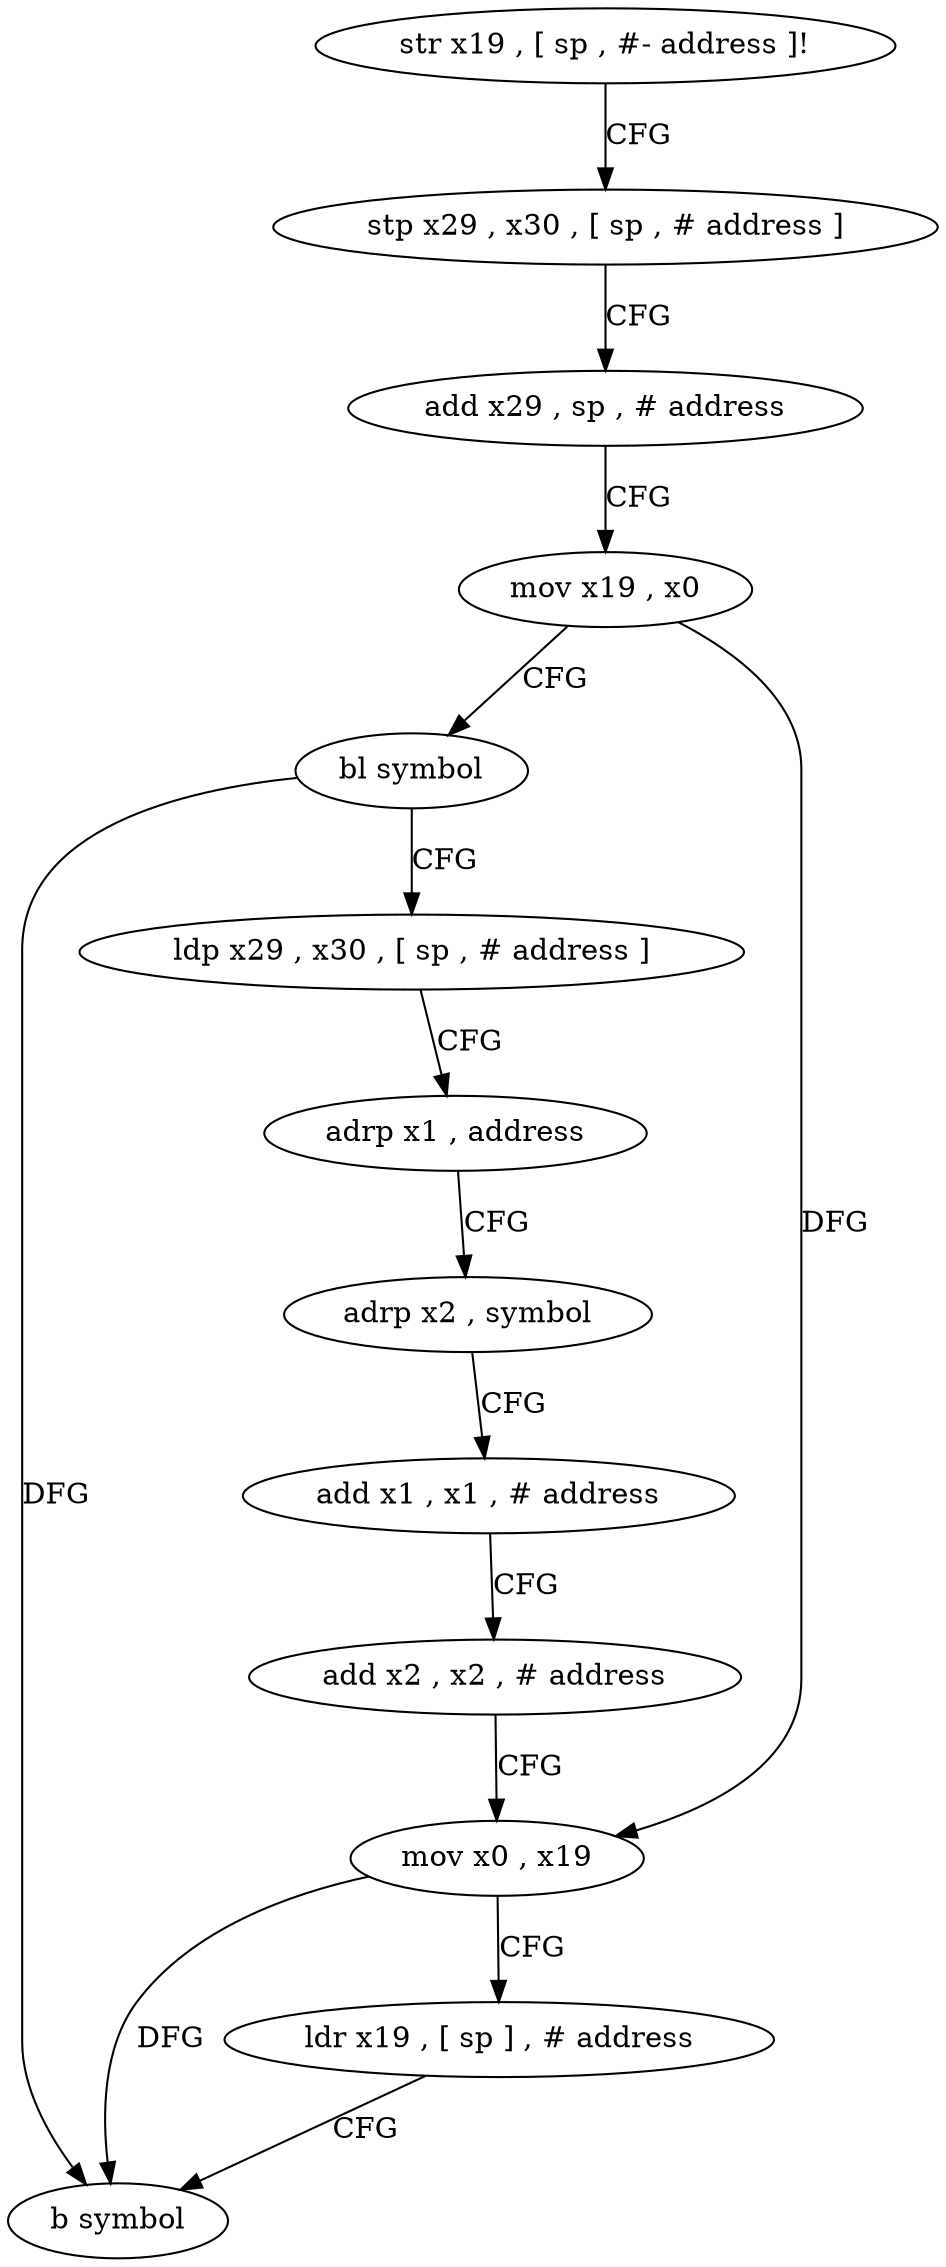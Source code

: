 digraph "func" {
"4240600" [label = "str x19 , [ sp , #- address ]!" ]
"4240604" [label = "stp x29 , x30 , [ sp , # address ]" ]
"4240608" [label = "add x29 , sp , # address" ]
"4240612" [label = "mov x19 , x0" ]
"4240616" [label = "bl symbol" ]
"4240620" [label = "ldp x29 , x30 , [ sp , # address ]" ]
"4240624" [label = "adrp x1 , address" ]
"4240628" [label = "adrp x2 , symbol" ]
"4240632" [label = "add x1 , x1 , # address" ]
"4240636" [label = "add x2 , x2 , # address" ]
"4240640" [label = "mov x0 , x19" ]
"4240644" [label = "ldr x19 , [ sp ] , # address" ]
"4240648" [label = "b symbol" ]
"4240600" -> "4240604" [ label = "CFG" ]
"4240604" -> "4240608" [ label = "CFG" ]
"4240608" -> "4240612" [ label = "CFG" ]
"4240612" -> "4240616" [ label = "CFG" ]
"4240612" -> "4240640" [ label = "DFG" ]
"4240616" -> "4240620" [ label = "CFG" ]
"4240616" -> "4240648" [ label = "DFG" ]
"4240620" -> "4240624" [ label = "CFG" ]
"4240624" -> "4240628" [ label = "CFG" ]
"4240628" -> "4240632" [ label = "CFG" ]
"4240632" -> "4240636" [ label = "CFG" ]
"4240636" -> "4240640" [ label = "CFG" ]
"4240640" -> "4240644" [ label = "CFG" ]
"4240640" -> "4240648" [ label = "DFG" ]
"4240644" -> "4240648" [ label = "CFG" ]
}
